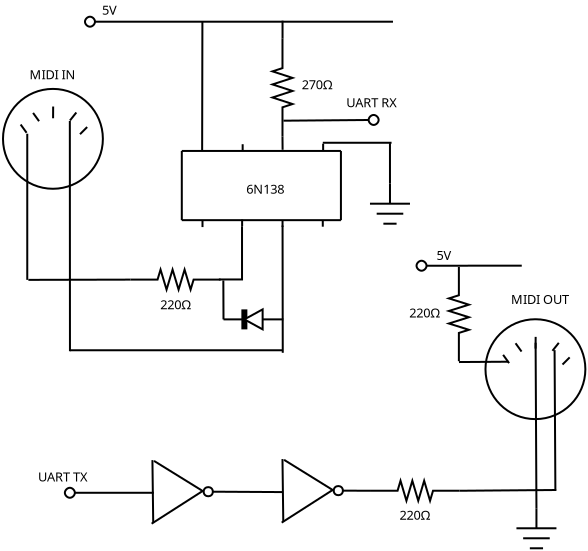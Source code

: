 <?xml version="1.0" encoding="UTF-8"?>
<dia:diagram xmlns:dia="http://www.lysator.liu.se/~alla/dia/">
  <dia:layer name="Background" visible="true" active="true">
    <dia:object type="Geometric - Perfect Circle" version="1" id="O0">
      <dia:attribute name="obj_pos">
        <dia:point val="-218.974,-16.54"/>
      </dia:attribute>
      <dia:attribute name="obj_bb">
        <dia:rectangle val="-219.024,-16.59;-213.93,-11.495"/>
      </dia:attribute>
      <dia:attribute name="meta">
        <dia:composite type="dict"/>
      </dia:attribute>
      <dia:attribute name="elem_corner">
        <dia:point val="-218.974,-16.54"/>
      </dia:attribute>
      <dia:attribute name="elem_width">
        <dia:real val="4.994"/>
      </dia:attribute>
      <dia:attribute name="elem_height">
        <dia:real val="4.994"/>
      </dia:attribute>
      <dia:attribute name="line_width">
        <dia:real val="0.1"/>
      </dia:attribute>
      <dia:attribute name="line_colour">
        <dia:color val="#000000"/>
      </dia:attribute>
      <dia:attribute name="fill_colour">
        <dia:color val="#ffffff"/>
      </dia:attribute>
      <dia:attribute name="show_background">
        <dia:boolean val="true"/>
      </dia:attribute>
      <dia:attribute name="line_style">
        <dia:enum val="0"/>
        <dia:real val="1"/>
      </dia:attribute>
      <dia:attribute name="flip_horizontal">
        <dia:boolean val="false"/>
      </dia:attribute>
      <dia:attribute name="flip_vertical">
        <dia:boolean val="false"/>
      </dia:attribute>
      <dia:attribute name="subscale">
        <dia:real val="1"/>
      </dia:attribute>
    </dia:object>
    <dia:object type="Standard - Line" version="0" id="O1">
      <dia:attribute name="obj_pos">
        <dia:point val="-214.925,-19.9"/>
      </dia:attribute>
      <dia:attribute name="obj_bb">
        <dia:rectangle val="-214.975,-20.221;-199.425,-19.579"/>
      </dia:attribute>
      <dia:attribute name="conn_endpoints">
        <dia:point val="-214.925,-19.9"/>
        <dia:point val="-199.475,-19.9"/>
      </dia:attribute>
      <dia:attribute name="numcp">
        <dia:int val="1"/>
      </dia:attribute>
      <dia:attribute name="start_arrow">
        <dia:enum val="9"/>
      </dia:attribute>
      <dia:attribute name="start_arrow_length">
        <dia:real val="0.5"/>
      </dia:attribute>
      <dia:attribute name="start_arrow_width">
        <dia:real val="0.5"/>
      </dia:attribute>
    </dia:object>
    <dia:object type="Standard - Text" version="1" id="O2">
      <dia:attribute name="obj_pos">
        <dia:point val="-214.025,-20.25"/>
      </dia:attribute>
      <dia:attribute name="obj_bb">
        <dia:rectangle val="-214.025,-20.864;-213.161,-20.063"/>
      </dia:attribute>
      <dia:attribute name="text">
        <dia:composite type="text">
          <dia:attribute name="string">
            <dia:string>#5V#</dia:string>
          </dia:attribute>
          <dia:attribute name="font">
            <dia:font family="sans" style="0" name="Helvetica"/>
          </dia:attribute>
          <dia:attribute name="height">
            <dia:real val="0.8"/>
          </dia:attribute>
          <dia:attribute name="pos">
            <dia:point val="-214.025,-20.25"/>
          </dia:attribute>
          <dia:attribute name="color">
            <dia:color val="#000000"/>
          </dia:attribute>
          <dia:attribute name="alignment">
            <dia:enum val="0"/>
          </dia:attribute>
        </dia:composite>
      </dia:attribute>
      <dia:attribute name="valign">
        <dia:enum val="3"/>
      </dia:attribute>
    </dia:object>
    <dia:object type="Circuit - Vertical Resistor" version="1" id="O3">
      <dia:attribute name="obj_pos">
        <dia:point val="-205.5,-19.05"/>
      </dia:attribute>
      <dia:attribute name="obj_bb">
        <dia:rectangle val="-205.661,-19.05;-204.339,-14.15"/>
      </dia:attribute>
      <dia:attribute name="meta">
        <dia:composite type="dict"/>
      </dia:attribute>
      <dia:attribute name="elem_corner">
        <dia:point val="-205.5,-19.05"/>
      </dia:attribute>
      <dia:attribute name="elem_width">
        <dia:real val="1.0"/>
      </dia:attribute>
      <dia:attribute name="elem_height">
        <dia:real val="4.9"/>
      </dia:attribute>
      <dia:attribute name="line_width">
        <dia:real val="0.1"/>
      </dia:attribute>
      <dia:attribute name="line_colour">
        <dia:color val="#000000"/>
      </dia:attribute>
      <dia:attribute name="fill_colour">
        <dia:color val="#ffffff"/>
      </dia:attribute>
      <dia:attribute name="show_background">
        <dia:boolean val="true"/>
      </dia:attribute>
      <dia:attribute name="line_style">
        <dia:enum val="0"/>
        <dia:real val="1"/>
      </dia:attribute>
      <dia:attribute name="flip_horizontal">
        <dia:boolean val="false"/>
      </dia:attribute>
      <dia:attribute name="flip_vertical">
        <dia:boolean val="false"/>
      </dia:attribute>
      <dia:attribute name="subscale">
        <dia:real val="1"/>
      </dia:attribute>
    </dia:object>
    <dia:object type="Circuit - Ground" version="1" id="O4">
      <dia:attribute name="obj_pos">
        <dia:point val="-200.625,-11.8"/>
      </dia:attribute>
      <dia:attribute name="obj_bb">
        <dia:rectangle val="-200.625,-11.8;-198.625,-9.75"/>
      </dia:attribute>
      <dia:attribute name="meta">
        <dia:composite type="dict"/>
      </dia:attribute>
      <dia:attribute name="elem_corner">
        <dia:point val="-200.625,-11.8"/>
      </dia:attribute>
      <dia:attribute name="elem_width">
        <dia:real val="2"/>
      </dia:attribute>
      <dia:attribute name="elem_height">
        <dia:real val="2"/>
      </dia:attribute>
      <dia:attribute name="line_width">
        <dia:real val="0.1"/>
      </dia:attribute>
      <dia:attribute name="line_colour">
        <dia:color val="#000000"/>
      </dia:attribute>
      <dia:attribute name="fill_colour">
        <dia:color val="#ffffff"/>
      </dia:attribute>
      <dia:attribute name="show_background">
        <dia:boolean val="true"/>
      </dia:attribute>
      <dia:attribute name="line_style">
        <dia:enum val="0"/>
        <dia:real val="1"/>
      </dia:attribute>
      <dia:attribute name="flip_horizontal">
        <dia:boolean val="false"/>
      </dia:attribute>
      <dia:attribute name="flip_vertical">
        <dia:boolean val="false"/>
      </dia:attribute>
      <dia:attribute name="subscale">
        <dia:real val="1"/>
      </dia:attribute>
    </dia:object>
    <dia:object type="Standard - Line" version="0" id="O5">
      <dia:attribute name="obj_pos">
        <dia:point val="-204.997,-19.05"/>
      </dia:attribute>
      <dia:attribute name="obj_bb">
        <dia:rectangle val="-205.047,-20;-204.947,-19"/>
      </dia:attribute>
      <dia:attribute name="conn_endpoints">
        <dia:point val="-204.997,-19.05"/>
        <dia:point val="-204.997,-19.95"/>
      </dia:attribute>
      <dia:attribute name="numcp">
        <dia:int val="1"/>
      </dia:attribute>
    </dia:object>
    <dia:object type="Standard - Text" version="1" id="O6">
      <dia:attribute name="obj_pos">
        <dia:point val="-204.038,-16.525"/>
      </dia:attribute>
      <dia:attribute name="obj_bb">
        <dia:rectangle val="-204.038,-17.139;-202.307,-16.338"/>
      </dia:attribute>
      <dia:attribute name="text">
        <dia:composite type="text">
          <dia:attribute name="string">
            <dia:string>#270Ω#</dia:string>
          </dia:attribute>
          <dia:attribute name="font">
            <dia:font family="sans" style="0" name="Helvetica"/>
          </dia:attribute>
          <dia:attribute name="height">
            <dia:real val="0.8"/>
          </dia:attribute>
          <dia:attribute name="pos">
            <dia:point val="-204.038,-16.525"/>
          </dia:attribute>
          <dia:attribute name="color">
            <dia:color val="#000000"/>
          </dia:attribute>
          <dia:attribute name="alignment">
            <dia:enum val="0"/>
          </dia:attribute>
        </dia:composite>
      </dia:attribute>
      <dia:attribute name="valign">
        <dia:enum val="3"/>
      </dia:attribute>
    </dia:object>
    <dia:object type="Standard - Line" version="0" id="O7">
      <dia:attribute name="obj_pos">
        <dia:point val="-216.477,-14.042"/>
      </dia:attribute>
      <dia:attribute name="obj_bb">
        <dia:rectangle val="-216.477,-14.042;-216.477,-14.042"/>
      </dia:attribute>
      <dia:attribute name="conn_endpoints">
        <dia:point val="-216.477,-14.042"/>
        <dia:point val="-216.477,-14.042"/>
      </dia:attribute>
      <dia:attribute name="numcp">
        <dia:int val="1"/>
      </dia:attribute>
      <dia:connections>
        <dia:connection handle="0" to="O0" connection="8"/>
        <dia:connection handle="1" to="O0" connection="8"/>
      </dia:connections>
    </dia:object>
    <dia:object type="Circuit - Horizontal Diode" version="1" id="O8">
      <dia:attribute name="obj_pos">
        <dia:point val="-207.949,-5.516"/>
      </dia:attribute>
      <dia:attribute name="obj_bb">
        <dia:rectangle val="-207.949,-5.6;-204.949,-4.431"/>
      </dia:attribute>
      <dia:attribute name="meta">
        <dia:composite type="dict"/>
      </dia:attribute>
      <dia:attribute name="elem_corner">
        <dia:point val="-207.949,-5.516"/>
      </dia:attribute>
      <dia:attribute name="elem_width">
        <dia:real val="3.0"/>
      </dia:attribute>
      <dia:attribute name="elem_height">
        <dia:real val="1.0"/>
      </dia:attribute>
      <dia:attribute name="line_width">
        <dia:real val="0.1"/>
      </dia:attribute>
      <dia:attribute name="line_colour">
        <dia:color val="#000000"/>
      </dia:attribute>
      <dia:attribute name="fill_colour">
        <dia:color val="#ffffff"/>
      </dia:attribute>
      <dia:attribute name="show_background">
        <dia:boolean val="true"/>
      </dia:attribute>
      <dia:attribute name="line_style">
        <dia:enum val="0"/>
        <dia:real val="1"/>
      </dia:attribute>
      <dia:attribute name="flip_horizontal">
        <dia:boolean val="false"/>
      </dia:attribute>
      <dia:attribute name="flip_vertical">
        <dia:boolean val="false"/>
      </dia:attribute>
      <dia:attribute name="subscale">
        <dia:real val="1"/>
      </dia:attribute>
    </dia:object>
    <dia:object type="Circuit - Horizontal Resistor" version="1" id="O9">
      <dia:attribute name="obj_pos">
        <dia:point val="-212.599,-7.504"/>
      </dia:attribute>
      <dia:attribute name="obj_bb">
        <dia:rectangle val="-212.599,-7.678;-208.092,-6.33"/>
      </dia:attribute>
      <dia:attribute name="meta">
        <dia:composite type="dict"/>
      </dia:attribute>
      <dia:attribute name="elem_corner">
        <dia:point val="-212.599,-7.504"/>
      </dia:attribute>
      <dia:attribute name="elem_width">
        <dia:real val="4.507"/>
      </dia:attribute>
      <dia:attribute name="elem_height">
        <dia:real val="1.0"/>
      </dia:attribute>
      <dia:attribute name="line_width">
        <dia:real val="0.1"/>
      </dia:attribute>
      <dia:attribute name="line_colour">
        <dia:color val="#000000"/>
      </dia:attribute>
      <dia:attribute name="fill_colour">
        <dia:color val="#ffffff"/>
      </dia:attribute>
      <dia:attribute name="show_background">
        <dia:boolean val="true"/>
      </dia:attribute>
      <dia:attribute name="line_style">
        <dia:enum val="0"/>
        <dia:real val="1"/>
      </dia:attribute>
      <dia:attribute name="flip_horizontal">
        <dia:boolean val="false"/>
      </dia:attribute>
      <dia:attribute name="flip_vertical">
        <dia:boolean val="false"/>
      </dia:attribute>
      <dia:attribute name="subscale">
        <dia:real val="1"/>
      </dia:attribute>
      <dia:attribute name="custom:id">
        <dia:string>##</dia:string>
      </dia:attribute>
      <dia:attribute name="custom:ohms">
        <dia:int val="0"/>
      </dia:attribute>
      <dia:attribute name="custom:power">
        <dia:real val="0"/>
      </dia:attribute>
      <dia:attribute name="custom:smd">
        <dia:boolean val="false"/>
      </dia:attribute>
    </dia:object>
    <dia:object type="Flowchart - Data Source" version="1" id="O10">
      <dia:attribute name="obj_pos">
        <dia:point val="-210.034,-13.438"/>
      </dia:attribute>
      <dia:attribute name="obj_bb">
        <dia:rectangle val="-210.084,-13.488;-202.078,-9.927"/>
      </dia:attribute>
      <dia:attribute name="meta">
        <dia:composite type="dict"/>
      </dia:attribute>
      <dia:attribute name="elem_corner">
        <dia:point val="-210.034,-13.438"/>
      </dia:attribute>
      <dia:attribute name="elem_width">
        <dia:real val="7.956"/>
      </dia:attribute>
      <dia:attribute name="elem_height">
        <dia:real val="3.461"/>
      </dia:attribute>
      <dia:attribute name="line_width">
        <dia:real val="0.1"/>
      </dia:attribute>
      <dia:attribute name="line_colour">
        <dia:color val="#000000"/>
      </dia:attribute>
      <dia:attribute name="fill_colour">
        <dia:color val="#ffffff"/>
      </dia:attribute>
      <dia:attribute name="show_background">
        <dia:boolean val="true"/>
      </dia:attribute>
      <dia:attribute name="line_style">
        <dia:enum val="0"/>
        <dia:real val="1"/>
      </dia:attribute>
      <dia:attribute name="padding">
        <dia:real val="0.1"/>
      </dia:attribute>
      <dia:attribute name="text">
        <dia:composite type="text">
          <dia:attribute name="string">
            <dia:string>#6N138#</dia:string>
          </dia:attribute>
          <dia:attribute name="font">
            <dia:font family="sans" style="0" name="Helvetica"/>
          </dia:attribute>
          <dia:attribute name="height">
            <dia:real val="0.8"/>
          </dia:attribute>
          <dia:attribute name="pos">
            <dia:point val="-205.857,-11.421"/>
          </dia:attribute>
          <dia:attribute name="color">
            <dia:color val="#000000"/>
          </dia:attribute>
          <dia:attribute name="alignment">
            <dia:enum val="1"/>
          </dia:attribute>
        </dia:composite>
      </dia:attribute>
      <dia:attribute name="flip_horizontal">
        <dia:boolean val="false"/>
      </dia:attribute>
      <dia:attribute name="flip_vertical">
        <dia:boolean val="false"/>
      </dia:attribute>
      <dia:attribute name="subscale">
        <dia:real val="1"/>
      </dia:attribute>
    </dia:object>
    <dia:object type="Standard - Line" version="0" id="O11">
      <dia:attribute name="obj_pos">
        <dia:point val="-202.078,-9.977"/>
      </dia:attribute>
      <dia:attribute name="obj_bb">
        <dia:rectangle val="-202.128,-13.488;-202.028,-9.927"/>
      </dia:attribute>
      <dia:attribute name="conn_endpoints">
        <dia:point val="-202.078,-9.977"/>
        <dia:point val="-202.078,-13.438"/>
      </dia:attribute>
      <dia:attribute name="numcp">
        <dia:int val="1"/>
      </dia:attribute>
      <dia:connections>
        <dia:connection handle="0" to="O10" connection="12"/>
        <dia:connection handle="1" to="O10" connection="4"/>
      </dia:connections>
    </dia:object>
    <dia:object type="Standard - Text" version="1" id="O12">
      <dia:attribute name="obj_pos">
        <dia:point val="-206.056,-11.708"/>
      </dia:attribute>
      <dia:attribute name="obj_bb">
        <dia:rectangle val="-206.056,-12.303;-206.056,-11.558"/>
      </dia:attribute>
      <dia:attribute name="text">
        <dia:composite type="text">
          <dia:attribute name="string">
            <dia:string>##</dia:string>
          </dia:attribute>
          <dia:attribute name="font">
            <dia:font family="sans" style="0" name="Helvetica"/>
          </dia:attribute>
          <dia:attribute name="height">
            <dia:real val="0.8"/>
          </dia:attribute>
          <dia:attribute name="pos">
            <dia:point val="-206.056,-11.708"/>
          </dia:attribute>
          <dia:attribute name="color">
            <dia:color val="#000000"/>
          </dia:attribute>
          <dia:attribute name="alignment">
            <dia:enum val="0"/>
          </dia:attribute>
        </dia:composite>
      </dia:attribute>
      <dia:attribute name="valign">
        <dia:enum val="3"/>
      </dia:attribute>
      <dia:connections>
        <dia:connection handle="0" to="O10" connection="16"/>
      </dia:connections>
    </dia:object>
    <dia:object type="Standard - Line" version="0" id="O13">
      <dia:attribute name="obj_pos">
        <dia:point val="-209.004,-19.918"/>
      </dia:attribute>
      <dia:attribute name="obj_bb">
        <dia:rectangle val="-209.067,-19.968;-208.954,-13.393"/>
      </dia:attribute>
      <dia:attribute name="conn_endpoints">
        <dia:point val="-209.004,-19.918"/>
        <dia:point val="-209.017,-13.443"/>
      </dia:attribute>
      <dia:attribute name="numcp">
        <dia:int val="1"/>
      </dia:attribute>
    </dia:object>
    <dia:object type="Standard - Line" version="0" id="O14">
      <dia:attribute name="obj_pos">
        <dia:point val="-206.991,-13.774"/>
      </dia:attribute>
      <dia:attribute name="obj_bb">
        <dia:rectangle val="-207.041,-13.824;-206.941,-13.399"/>
      </dia:attribute>
      <dia:attribute name="conn_endpoints">
        <dia:point val="-206.991,-13.774"/>
        <dia:point val="-206.991,-13.449"/>
      </dia:attribute>
      <dia:attribute name="numcp">
        <dia:int val="1"/>
      </dia:attribute>
    </dia:object>
    <dia:object type="Standard - Line" version="0" id="O15">
      <dia:attribute name="obj_pos">
        <dia:point val="-202.967,-13.798"/>
      </dia:attribute>
      <dia:attribute name="obj_bb">
        <dia:rectangle val="-203.017,-13.848;-202.917,-13.424"/>
      </dia:attribute>
      <dia:attribute name="conn_endpoints">
        <dia:point val="-202.967,-13.798"/>
        <dia:point val="-202.967,-13.474"/>
      </dia:attribute>
      <dia:attribute name="numcp">
        <dia:int val="1"/>
      </dia:attribute>
    </dia:object>
    <dia:object type="Standard - Line" version="0" id="O16">
      <dia:attribute name="obj_pos">
        <dia:point val="-208.999,-9.955"/>
      </dia:attribute>
      <dia:attribute name="obj_bb">
        <dia:rectangle val="-209.049,-10.005;-208.949,-9.581"/>
      </dia:attribute>
      <dia:attribute name="conn_endpoints">
        <dia:point val="-208.999,-9.955"/>
        <dia:point val="-208.999,-9.631"/>
      </dia:attribute>
      <dia:attribute name="numcp">
        <dia:int val="1"/>
      </dia:attribute>
    </dia:object>
    <dia:object type="Standard - Line" version="0" id="O17">
      <dia:attribute name="obj_pos">
        <dia:point val="-204.997,-9.962"/>
      </dia:attribute>
      <dia:attribute name="obj_bb">
        <dia:rectangle val="-205.047,-10.012;-204.947,-9.588"/>
      </dia:attribute>
      <dia:attribute name="conn_endpoints">
        <dia:point val="-204.997,-9.962"/>
        <dia:point val="-204.997,-9.638"/>
      </dia:attribute>
      <dia:attribute name="numcp">
        <dia:int val="1"/>
      </dia:attribute>
    </dia:object>
    <dia:object type="Standard - Line" version="0" id="O18">
      <dia:attribute name="obj_pos">
        <dia:point val="-202.985,-9.974"/>
      </dia:attribute>
      <dia:attribute name="obj_bb">
        <dia:rectangle val="-203.035,-10.024;-202.935,-9.6"/>
      </dia:attribute>
      <dia:attribute name="conn_endpoints">
        <dia:point val="-202.985,-9.974"/>
        <dia:point val="-202.985,-9.65"/>
      </dia:attribute>
      <dia:attribute name="numcp">
        <dia:int val="1"/>
      </dia:attribute>
    </dia:object>
    <dia:object type="Standard - Line" version="0" id="O19">
      <dia:attribute name="obj_pos">
        <dia:point val="-207.018,-10.006"/>
      </dia:attribute>
      <dia:attribute name="obj_bb">
        <dia:rectangle val="-207.068,-10.056;-206.968,-9.632"/>
      </dia:attribute>
      <dia:attribute name="conn_endpoints">
        <dia:point val="-207.018,-10.006"/>
        <dia:point val="-207.018,-9.682"/>
      </dia:attribute>
      <dia:attribute name="numcp">
        <dia:int val="1"/>
      </dia:attribute>
    </dia:object>
    <dia:object type="Standard - Line" version="0" id="O20">
      <dia:attribute name="obj_pos">
        <dia:point val="-205,-14.15"/>
      </dia:attribute>
      <dia:attribute name="obj_bb">
        <dia:rectangle val="-205.05,-14.2;-204.943,-13.444"/>
      </dia:attribute>
      <dia:attribute name="conn_endpoints">
        <dia:point val="-205,-14.15"/>
        <dia:point val="-204.994,-13.494"/>
      </dia:attribute>
      <dia:attribute name="numcp">
        <dia:int val="1"/>
      </dia:attribute>
      <dia:connections>
        <dia:connection handle="0" to="O3" connection="1"/>
      </dia:connections>
    </dia:object>
    <dia:object type="Standard - Line" version="0" id="O21">
      <dia:attribute name="obj_pos">
        <dia:point val="-204.951,-14.95"/>
      </dia:attribute>
      <dia:attribute name="obj_bb">
        <dia:rectangle val="-205.001,-15.308;-200.072,-14.667"/>
      </dia:attribute>
      <dia:attribute name="conn_endpoints">
        <dia:point val="-204.951,-14.95"/>
        <dia:point val="-200.142,-14.99"/>
      </dia:attribute>
      <dia:attribute name="numcp">
        <dia:int val="1"/>
      </dia:attribute>
      <dia:attribute name="end_arrow">
        <dia:enum val="9"/>
      </dia:attribute>
      <dia:attribute name="end_arrow_length">
        <dia:real val="0.5"/>
      </dia:attribute>
      <dia:attribute name="end_arrow_width">
        <dia:real val="0.5"/>
      </dia:attribute>
    </dia:object>
    <dia:object type="Standard - Text" version="1" id="O22">
      <dia:attribute name="obj_pos">
        <dia:point val="-201.811,-15.626"/>
      </dia:attribute>
      <dia:attribute name="obj_bb">
        <dia:rectangle val="-201.811,-16.221;-199.034,-15.476"/>
      </dia:attribute>
      <dia:attribute name="text">
        <dia:composite type="text">
          <dia:attribute name="string">
            <dia:string>#UART RX#</dia:string>
          </dia:attribute>
          <dia:attribute name="font">
            <dia:font family="sans" style="0" name="Helvetica"/>
          </dia:attribute>
          <dia:attribute name="height">
            <dia:real val="0.8"/>
          </dia:attribute>
          <dia:attribute name="pos">
            <dia:point val="-201.811,-15.626"/>
          </dia:attribute>
          <dia:attribute name="color">
            <dia:color val="#000000"/>
          </dia:attribute>
          <dia:attribute name="alignment">
            <dia:enum val="0"/>
          </dia:attribute>
        </dia:composite>
      </dia:attribute>
      <dia:attribute name="valign">
        <dia:enum val="3"/>
      </dia:attribute>
    </dia:object>
    <dia:object type="Standard - Line" version="0" id="O23">
      <dia:attribute name="obj_pos">
        <dia:point val="-202.984,-13.847"/>
      </dia:attribute>
      <dia:attribute name="obj_bb">
        <dia:rectangle val="-203.034,-13.897;-199.496,-13.797"/>
      </dia:attribute>
      <dia:attribute name="conn_endpoints">
        <dia:point val="-202.984,-13.847"/>
        <dia:point val="-199.546,-13.847"/>
      </dia:attribute>
      <dia:attribute name="numcp">
        <dia:int val="1"/>
      </dia:attribute>
    </dia:object>
    <dia:object type="Standard - Line" version="0" id="O24">
      <dia:attribute name="obj_pos">
        <dia:point val="-199.625,-11.8"/>
      </dia:attribute>
      <dia:attribute name="obj_bb">
        <dia:rectangle val="-199.676,-13.877;-199.575,-11.75"/>
      </dia:attribute>
      <dia:attribute name="conn_endpoints">
        <dia:point val="-199.625,-11.8"/>
        <dia:point val="-199.626,-13.827"/>
      </dia:attribute>
      <dia:attribute name="numcp">
        <dia:int val="1"/>
      </dia:attribute>
      <dia:connections>
        <dia:connection handle="0" to="O4" connection="0"/>
      </dia:connections>
    </dia:object>
    <dia:object type="Standard - Text" version="1" id="O25">
      <dia:attribute name="obj_pos">
        <dia:point val="-203.406,-16.778"/>
      </dia:attribute>
      <dia:attribute name="obj_bb">
        <dia:rectangle val="-203.406,-17.373;-203.406,-16.628"/>
      </dia:attribute>
      <dia:attribute name="text">
        <dia:composite type="text">
          <dia:attribute name="string">
            <dia:string>##</dia:string>
          </dia:attribute>
          <dia:attribute name="font">
            <dia:font family="sans" style="0" name="Helvetica"/>
          </dia:attribute>
          <dia:attribute name="height">
            <dia:real val="0.8"/>
          </dia:attribute>
          <dia:attribute name="pos">
            <dia:point val="-203.406,-16.778"/>
          </dia:attribute>
          <dia:attribute name="color">
            <dia:color val="#000000"/>
          </dia:attribute>
          <dia:attribute name="alignment">
            <dia:enum val="0"/>
          </dia:attribute>
        </dia:composite>
      </dia:attribute>
      <dia:attribute name="valign">
        <dia:enum val="3"/>
      </dia:attribute>
    </dia:object>
    <dia:object type="Standard - Text" version="1" id="O26">
      <dia:attribute name="obj_pos">
        <dia:point val="-211.116,-5.522"/>
      </dia:attribute>
      <dia:attribute name="obj_bb">
        <dia:rectangle val="-211.116,-6.117;-209.403,-5.372"/>
      </dia:attribute>
      <dia:attribute name="text">
        <dia:composite type="text">
          <dia:attribute name="string">
            <dia:string>#220Ω#</dia:string>
          </dia:attribute>
          <dia:attribute name="font">
            <dia:font family="sans" style="0" name="Helvetica"/>
          </dia:attribute>
          <dia:attribute name="height">
            <dia:real val="0.8"/>
          </dia:attribute>
          <dia:attribute name="pos">
            <dia:point val="-211.116,-5.522"/>
          </dia:attribute>
          <dia:attribute name="color">
            <dia:color val="#000000"/>
          </dia:attribute>
          <dia:attribute name="alignment">
            <dia:enum val="0"/>
          </dia:attribute>
        </dia:composite>
      </dia:attribute>
      <dia:attribute name="valign">
        <dia:enum val="3"/>
      </dia:attribute>
    </dia:object>
    <dia:object type="Standard - ZigZagLine" version="1" id="O27">
      <dia:attribute name="obj_pos">
        <dia:point val="-207.023,-9.675"/>
      </dia:attribute>
      <dia:attribute name="obj_bb">
        <dia:rectangle val="-208.181,-9.725;-206.973,-6.934"/>
      </dia:attribute>
      <dia:attribute name="orth_points">
        <dia:point val="-207.023,-9.675"/>
        <dia:point val="-207.023,-7.012"/>
        <dia:point val="-208.131,-7.012"/>
        <dia:point val="-208.131,-6.984"/>
      </dia:attribute>
      <dia:attribute name="orth_orient">
        <dia:enum val="1"/>
        <dia:enum val="0"/>
        <dia:enum val="1"/>
      </dia:attribute>
      <dia:attribute name="autorouting">
        <dia:boolean val="false"/>
      </dia:attribute>
      <dia:connections>
        <dia:connection handle="1" to="O9" connection="1"/>
      </dia:connections>
    </dia:object>
    <dia:object type="Standard - Line" version="0" id="O28">
      <dia:attribute name="obj_pos">
        <dia:point val="-207.957,-6.962"/>
      </dia:attribute>
      <dia:attribute name="obj_bb">
        <dia:rectangle val="-208.007,-7.012;-207.899,-4.965"/>
      </dia:attribute>
      <dia:attribute name="conn_endpoints">
        <dia:point val="-207.957,-6.962"/>
        <dia:point val="-207.949,-5.016"/>
      </dia:attribute>
      <dia:attribute name="numcp">
        <dia:int val="1"/>
      </dia:attribute>
      <dia:connections>
        <dia:connection handle="1" to="O8" connection="0"/>
      </dia:connections>
    </dia:object>
    <dia:object type="Standard - Line" version="0" id="O29">
      <dia:attribute name="obj_pos">
        <dia:point val="-204.989,-5.016"/>
      </dia:attribute>
      <dia:attribute name="obj_bb">
        <dia:rectangle val="-205.046,-9.757;-204.939,-4.966"/>
      </dia:attribute>
      <dia:attribute name="conn_endpoints">
        <dia:point val="-204.989,-5.016"/>
        <dia:point val="-204.996,-9.707"/>
      </dia:attribute>
      <dia:attribute name="numcp">
        <dia:int val="1"/>
      </dia:attribute>
      <dia:connections>
        <dia:connection handle="0" to="O8" connection="1"/>
      </dia:connections>
    </dia:object>
    <dia:object type="Standard - Line" version="0" id="O30">
      <dia:attribute name="obj_pos">
        <dia:point val="-218.093,-14.76"/>
      </dia:attribute>
      <dia:attribute name="obj_bb">
        <dia:rectangle val="-218.162,-14.83;-217.724,-14.276"/>
      </dia:attribute>
      <dia:attribute name="conn_endpoints">
        <dia:point val="-218.093,-14.76"/>
        <dia:point val="-217.794,-14.346"/>
      </dia:attribute>
      <dia:attribute name="numcp">
        <dia:int val="1"/>
      </dia:attribute>
    </dia:object>
    <dia:object type="Standard - Line" version="0" id="O31">
      <dia:attribute name="obj_pos">
        <dia:point val="-217.47,-15.339"/>
      </dia:attribute>
      <dia:attribute name="obj_bb">
        <dia:rectangle val="-217.54,-15.409;-217.101,-14.855"/>
      </dia:attribute>
      <dia:attribute name="conn_endpoints">
        <dia:point val="-217.47,-15.339"/>
        <dia:point val="-217.171,-14.925"/>
      </dia:attribute>
      <dia:attribute name="numcp">
        <dia:int val="1"/>
      </dia:attribute>
    </dia:object>
    <dia:object type="Standard - Line" version="0" id="O32">
      <dia:attribute name="obj_pos">
        <dia:point val="-216.466,-15.659"/>
      </dia:attribute>
      <dia:attribute name="obj_bb">
        <dia:rectangle val="-216.521,-15.71;-216.415,-15.022"/>
      </dia:attribute>
      <dia:attribute name="conn_endpoints">
        <dia:point val="-216.466,-15.659"/>
        <dia:point val="-216.47,-15.072"/>
      </dia:attribute>
      <dia:attribute name="numcp">
        <dia:int val="1"/>
      </dia:attribute>
    </dia:object>
    <dia:object type="Standard - Line" version="0" id="O33">
      <dia:attribute name="obj_pos">
        <dia:point val="-215.626,-14.962"/>
      </dia:attribute>
      <dia:attribute name="obj_bb">
        <dia:rectangle val="-215.697,-15.43;-215.238,-14.892"/>
      </dia:attribute>
      <dia:attribute name="conn_endpoints">
        <dia:point val="-215.626,-14.962"/>
        <dia:point val="-215.308,-15.36"/>
      </dia:attribute>
      <dia:attribute name="numcp">
        <dia:int val="1"/>
      </dia:attribute>
    </dia:object>
    <dia:object type="Standard - Line" version="0" id="O34">
      <dia:attribute name="obj_pos">
        <dia:point val="-215.123,-14.275"/>
      </dia:attribute>
      <dia:attribute name="obj_bb">
        <dia:rectangle val="-215.194,-14.703;-214.695,-14.204"/>
      </dia:attribute>
      <dia:attribute name="conn_endpoints">
        <dia:point val="-215.123,-14.275"/>
        <dia:point val="-214.766,-14.633"/>
      </dia:attribute>
      <dia:attribute name="numcp">
        <dia:int val="1"/>
      </dia:attribute>
    </dia:object>
    <dia:object type="Standard - Text" version="1" id="O35">
      <dia:attribute name="obj_pos">
        <dia:point val="-217.648,-17.024"/>
      </dia:attribute>
      <dia:attribute name="obj_bb">
        <dia:rectangle val="-217.648,-17.619;-215.351,-16.874"/>
      </dia:attribute>
      <dia:attribute name="text">
        <dia:composite type="text">
          <dia:attribute name="string">
            <dia:string>#MIDI IN#</dia:string>
          </dia:attribute>
          <dia:attribute name="font">
            <dia:font family="sans" style="0" name="Helvetica"/>
          </dia:attribute>
          <dia:attribute name="height">
            <dia:real val="0.8"/>
          </dia:attribute>
          <dia:attribute name="pos">
            <dia:point val="-217.648,-17.024"/>
          </dia:attribute>
          <dia:attribute name="color">
            <dia:color val="#000000"/>
          </dia:attribute>
          <dia:attribute name="alignment">
            <dia:enum val="0"/>
          </dia:attribute>
        </dia:composite>
      </dia:attribute>
      <dia:attribute name="valign">
        <dia:enum val="3"/>
      </dia:attribute>
    </dia:object>
    <dia:object type="Standard - Line" version="0" id="O36">
      <dia:attribute name="obj_pos">
        <dia:point val="-212.599,-7.004"/>
      </dia:attribute>
      <dia:attribute name="obj_bb">
        <dia:rectangle val="-217.755,-7.054;-212.549,-6.942"/>
      </dia:attribute>
      <dia:attribute name="conn_endpoints">
        <dia:point val="-212.599,-7.004"/>
        <dia:point val="-217.705,-6.992"/>
      </dia:attribute>
      <dia:attribute name="numcp">
        <dia:int val="1"/>
      </dia:attribute>
      <dia:connections>
        <dia:connection handle="0" to="O9" connection="0"/>
      </dia:connections>
    </dia:object>
    <dia:object type="Standard - Line" version="0" id="O37">
      <dia:attribute name="obj_pos">
        <dia:point val="-217.761,-6.992"/>
      </dia:attribute>
      <dia:attribute name="obj_bb">
        <dia:rectangle val="-217.811,-14.348;-217.711,-6.942"/>
      </dia:attribute>
      <dia:attribute name="conn_endpoints">
        <dia:point val="-217.761,-6.992"/>
        <dia:point val="-217.761,-14.298"/>
      </dia:attribute>
      <dia:attribute name="numcp">
        <dia:int val="1"/>
      </dia:attribute>
    </dia:object>
    <dia:object type="Standard - Line" version="0" id="O38">
      <dia:attribute name="obj_pos">
        <dia:point val="-215.632,-14.937"/>
      </dia:attribute>
      <dia:attribute name="obj_bb">
        <dia:rectangle val="-215.682,-14.987;-215.576,-3.374"/>
      </dia:attribute>
      <dia:attribute name="conn_endpoints">
        <dia:point val="-215.632,-14.937"/>
        <dia:point val="-215.626,-3.424"/>
      </dia:attribute>
      <dia:attribute name="numcp">
        <dia:int val="1"/>
      </dia:attribute>
    </dia:object>
    <dia:object type="Standard - Line" version="0" id="O39">
      <dia:attribute name="obj_pos">
        <dia:point val="-205.01,-3.472"/>
      </dia:attribute>
      <dia:attribute name="obj_bb">
        <dia:rectangle val="-215.682,-3.522;-204.96,-3.422"/>
      </dia:attribute>
      <dia:attribute name="conn_endpoints">
        <dia:point val="-205.01,-3.472"/>
        <dia:point val="-215.632,-3.472"/>
      </dia:attribute>
      <dia:attribute name="numcp">
        <dia:int val="1"/>
      </dia:attribute>
    </dia:object>
    <dia:object type="Standard - Line" version="0" id="O40">
      <dia:attribute name="obj_pos">
        <dia:point val="-204.986,-3.344"/>
      </dia:attribute>
      <dia:attribute name="obj_bb">
        <dia:rectangle val="-205.039,-5.066;-204.936,-3.294"/>
      </dia:attribute>
      <dia:attribute name="conn_endpoints">
        <dia:point val="-204.986,-3.344"/>
        <dia:point val="-204.989,-5.016"/>
      </dia:attribute>
      <dia:attribute name="numcp">
        <dia:int val="1"/>
      </dia:attribute>
      <dia:connections>
        <dia:connection handle="1" to="O8" connection="1"/>
      </dia:connections>
    </dia:object>
    <dia:object type="Standard - Text" version="1" id="O41">
      <dia:attribute name="obj_pos">
        <dia:point val="-217.223,3.092"/>
      </dia:attribute>
      <dia:attribute name="obj_bb">
        <dia:rectangle val="-217.223,2.497;-214.501,3.242"/>
      </dia:attribute>
      <dia:attribute name="text">
        <dia:composite type="text">
          <dia:attribute name="string">
            <dia:string>#UART TX#</dia:string>
          </dia:attribute>
          <dia:attribute name="font">
            <dia:font family="sans" style="0" name="Helvetica"/>
          </dia:attribute>
          <dia:attribute name="height">
            <dia:real val="0.8"/>
          </dia:attribute>
          <dia:attribute name="pos">
            <dia:point val="-217.223,3.092"/>
          </dia:attribute>
          <dia:attribute name="color">
            <dia:color val="#000000"/>
          </dia:attribute>
          <dia:attribute name="alignment">
            <dia:enum val="0"/>
          </dia:attribute>
        </dia:composite>
      </dia:attribute>
      <dia:attribute name="valign">
        <dia:enum val="3"/>
      </dia:attribute>
    </dia:object>
    <dia:object type="Standard - Line" version="0" id="O42">
      <dia:attribute name="obj_pos">
        <dia:point val="-215.931,3.654"/>
      </dia:attribute>
      <dia:attribute name="obj_bb">
        <dia:rectangle val="-215.981,3.333;-211.385,3.975"/>
      </dia:attribute>
      <dia:attribute name="conn_endpoints">
        <dia:point val="-215.931,3.654"/>
        <dia:point val="-211.435,3.654"/>
      </dia:attribute>
      <dia:attribute name="numcp">
        <dia:int val="1"/>
      </dia:attribute>
      <dia:attribute name="start_arrow">
        <dia:enum val="9"/>
      </dia:attribute>
      <dia:attribute name="start_arrow_length">
        <dia:real val="0.5"/>
      </dia:attribute>
      <dia:attribute name="start_arrow_width">
        <dia:real val="0.5"/>
      </dia:attribute>
    </dia:object>
    <dia:object type="Standard - Line" version="0" id="O43">
      <dia:attribute name="obj_pos">
        <dia:point val="-211.503,2.02"/>
      </dia:attribute>
      <dia:attribute name="obj_bb">
        <dia:rectangle val="-211.554,1.969;-211.413,5.21"/>
      </dia:attribute>
      <dia:attribute name="conn_endpoints">
        <dia:point val="-211.503,2.02"/>
        <dia:point val="-211.463,5.159"/>
      </dia:attribute>
      <dia:attribute name="numcp">
        <dia:int val="1"/>
      </dia:attribute>
    </dia:object>
    <dia:object type="Standard - Line" version="0" id="O44">
      <dia:attribute name="obj_pos">
        <dia:point val="-209,3.57"/>
      </dia:attribute>
      <dia:attribute name="obj_bb">
        <dia:rectangle val="-211.612,3.501;-208.931,5.268"/>
      </dia:attribute>
      <dia:attribute name="conn_endpoints">
        <dia:point val="-209,3.57"/>
        <dia:point val="-211.543,5.199"/>
      </dia:attribute>
      <dia:attribute name="numcp">
        <dia:int val="1"/>
      </dia:attribute>
    </dia:object>
    <dia:object type="Standard - Line" version="0" id="O45">
      <dia:attribute name="obj_pos">
        <dia:point val="-211.424,2.06"/>
      </dia:attribute>
      <dia:attribute name="obj_bb">
        <dia:rectangle val="-211.493,1.991;-208.851,3.678"/>
      </dia:attribute>
      <dia:attribute name="conn_endpoints">
        <dia:point val="-211.424,2.06"/>
        <dia:point val="-208.92,3.609"/>
      </dia:attribute>
      <dia:attribute name="numcp">
        <dia:int val="1"/>
      </dia:attribute>
    </dia:object>
    <dia:object type="Geometric - Perfect Circle" version="1" id="O46">
      <dia:attribute name="obj_pos">
        <dia:point val="-208.94,3.371"/>
      </dia:attribute>
      <dia:attribute name="obj_bb">
        <dia:rectangle val="-208.99,3.321;-208.433,3.878"/>
      </dia:attribute>
      <dia:attribute name="meta">
        <dia:composite type="dict"/>
      </dia:attribute>
      <dia:attribute name="elem_corner">
        <dia:point val="-208.94,3.371"/>
      </dia:attribute>
      <dia:attribute name="elem_width">
        <dia:real val="0.457"/>
      </dia:attribute>
      <dia:attribute name="elem_height">
        <dia:real val="0.457"/>
      </dia:attribute>
      <dia:attribute name="line_width">
        <dia:real val="0.1"/>
      </dia:attribute>
      <dia:attribute name="line_colour">
        <dia:color val="#000000"/>
      </dia:attribute>
      <dia:attribute name="fill_colour">
        <dia:color val="#ffffff"/>
      </dia:attribute>
      <dia:attribute name="show_background">
        <dia:boolean val="true"/>
      </dia:attribute>
      <dia:attribute name="line_style">
        <dia:enum val="0"/>
        <dia:real val="1"/>
      </dia:attribute>
      <dia:attribute name="flip_horizontal">
        <dia:boolean val="false"/>
      </dia:attribute>
      <dia:attribute name="flip_vertical">
        <dia:boolean val="false"/>
      </dia:attribute>
      <dia:attribute name="subscale">
        <dia:real val="1"/>
      </dia:attribute>
    </dia:object>
    <dia:object type="Standard - Line" version="0" id="O47">
      <dia:attribute name="obj_pos">
        <dia:point val="-205,1.967"/>
      </dia:attribute>
      <dia:attribute name="obj_bb">
        <dia:rectangle val="-205.051,1.917;-204.91,5.157"/>
      </dia:attribute>
      <dia:attribute name="conn_endpoints">
        <dia:point val="-205,1.967"/>
        <dia:point val="-204.96,5.107"/>
      </dia:attribute>
      <dia:attribute name="numcp">
        <dia:int val="1"/>
      </dia:attribute>
    </dia:object>
    <dia:object type="Standard - Line" version="0" id="O48">
      <dia:attribute name="obj_pos">
        <dia:point val="-202.497,3.517"/>
      </dia:attribute>
      <dia:attribute name="obj_bb">
        <dia:rectangle val="-205.109,3.448;-202.428,5.215"/>
      </dia:attribute>
      <dia:attribute name="conn_endpoints">
        <dia:point val="-202.497,3.517"/>
        <dia:point val="-205.04,5.146"/>
      </dia:attribute>
      <dia:attribute name="numcp">
        <dia:int val="1"/>
      </dia:attribute>
    </dia:object>
    <dia:object type="Standard - Line" version="0" id="O49">
      <dia:attribute name="obj_pos">
        <dia:point val="-204.921,2.007"/>
      </dia:attribute>
      <dia:attribute name="obj_bb">
        <dia:rectangle val="-204.99,1.938;-202.368,3.616"/>
      </dia:attribute>
      <dia:attribute name="conn_endpoints">
        <dia:point val="-204.921,2.007"/>
        <dia:point val="-202.437,3.547"/>
      </dia:attribute>
      <dia:attribute name="numcp">
        <dia:int val="1"/>
      </dia:attribute>
      <dia:connections>
        <dia:connection handle="1" to="O50" connection="2"/>
      </dia:connections>
    </dia:object>
    <dia:object type="Geometric - Perfect Circle" version="1" id="O50">
      <dia:attribute name="obj_pos">
        <dia:point val="-202.437,3.318"/>
      </dia:attribute>
      <dia:attribute name="obj_bb">
        <dia:rectangle val="-202.487,3.268;-201.93,3.825"/>
      </dia:attribute>
      <dia:attribute name="meta">
        <dia:composite type="dict"/>
      </dia:attribute>
      <dia:attribute name="elem_corner">
        <dia:point val="-202.437,3.318"/>
      </dia:attribute>
      <dia:attribute name="elem_width">
        <dia:real val="0.457"/>
      </dia:attribute>
      <dia:attribute name="elem_height">
        <dia:real val="0.457"/>
      </dia:attribute>
      <dia:attribute name="line_width">
        <dia:real val="0.1"/>
      </dia:attribute>
      <dia:attribute name="line_colour">
        <dia:color val="#000000"/>
      </dia:attribute>
      <dia:attribute name="fill_colour">
        <dia:color val="#ffffff"/>
      </dia:attribute>
      <dia:attribute name="show_background">
        <dia:boolean val="true"/>
      </dia:attribute>
      <dia:attribute name="line_style">
        <dia:enum val="0"/>
        <dia:real val="1"/>
      </dia:attribute>
      <dia:attribute name="flip_horizontal">
        <dia:boolean val="false"/>
      </dia:attribute>
      <dia:attribute name="flip_vertical">
        <dia:boolean val="false"/>
      </dia:attribute>
      <dia:attribute name="subscale">
        <dia:real val="1"/>
      </dia:attribute>
    </dia:object>
    <dia:object type="Standard - Line" version="0" id="O51">
      <dia:attribute name="obj_pos">
        <dia:point val="-208.483,3.6"/>
      </dia:attribute>
      <dia:attribute name="obj_bb">
        <dia:rectangle val="-208.533,3.549;-204.955,3.67"/>
      </dia:attribute>
      <dia:attribute name="conn_endpoints">
        <dia:point val="-208.483,3.6"/>
        <dia:point val="-205.006,3.619"/>
      </dia:attribute>
      <dia:attribute name="numcp">
        <dia:int val="1"/>
      </dia:attribute>
      <dia:connections>
        <dia:connection handle="0" to="O46" connection="3"/>
      </dia:connections>
    </dia:object>
    <dia:object type="Circuit - Horizontal Resistor" version="1" id="O52">
      <dia:attribute name="obj_pos">
        <dia:point val="-200.575,3.053"/>
      </dia:attribute>
      <dia:attribute name="obj_bb">
        <dia:rectangle val="-200.575,2.877;-196.144,4.23"/>
      </dia:attribute>
      <dia:attribute name="meta">
        <dia:composite type="dict"/>
      </dia:attribute>
      <dia:attribute name="elem_corner">
        <dia:point val="-200.575,3.053"/>
      </dia:attribute>
      <dia:attribute name="elem_width">
        <dia:real val="4.431"/>
      </dia:attribute>
      <dia:attribute name="elem_height">
        <dia:real val="1.0"/>
      </dia:attribute>
      <dia:attribute name="line_width">
        <dia:real val="0.1"/>
      </dia:attribute>
      <dia:attribute name="line_colour">
        <dia:color val="#000000"/>
      </dia:attribute>
      <dia:attribute name="fill_colour">
        <dia:color val="#ffffff"/>
      </dia:attribute>
      <dia:attribute name="show_background">
        <dia:boolean val="true"/>
      </dia:attribute>
      <dia:attribute name="line_style">
        <dia:enum val="0"/>
        <dia:real val="1"/>
      </dia:attribute>
      <dia:attribute name="flip_horizontal">
        <dia:boolean val="false"/>
      </dia:attribute>
      <dia:attribute name="flip_vertical">
        <dia:boolean val="false"/>
      </dia:attribute>
      <dia:attribute name="subscale">
        <dia:real val="1"/>
      </dia:attribute>
      <dia:attribute name="custom:id">
        <dia:string>##</dia:string>
      </dia:attribute>
      <dia:attribute name="custom:ohms">
        <dia:int val="0"/>
      </dia:attribute>
      <dia:attribute name="custom:power">
        <dia:real val="0"/>
      </dia:attribute>
      <dia:attribute name="custom:smd">
        <dia:boolean val="false"/>
      </dia:attribute>
    </dia:object>
    <dia:object type="Standard - Line" version="0" id="O53">
      <dia:attribute name="obj_pos">
        <dia:point val="-201.98,3.547"/>
      </dia:attribute>
      <dia:attribute name="obj_bb">
        <dia:rectangle val="-202.03,3.497;-200.524,3.603"/>
      </dia:attribute>
      <dia:attribute name="conn_endpoints">
        <dia:point val="-201.98,3.547"/>
        <dia:point val="-200.575,3.553"/>
      </dia:attribute>
      <dia:attribute name="numcp">
        <dia:int val="1"/>
      </dia:attribute>
      <dia:connections>
        <dia:connection handle="0" to="O50" connection="3"/>
        <dia:connection handle="1" to="O52" connection="0"/>
      </dia:connections>
    </dia:object>
    <dia:object type="Standard - Text" version="1" id="O54">
      <dia:attribute name="obj_pos">
        <dia:point val="-199.144,5.0"/>
      </dia:attribute>
      <dia:attribute name="obj_bb">
        <dia:rectangle val="-199.144,4.405;-197.431,5.15"/>
      </dia:attribute>
      <dia:attribute name="text">
        <dia:composite type="text">
          <dia:attribute name="string">
            <dia:string>#220Ω#</dia:string>
          </dia:attribute>
          <dia:attribute name="font">
            <dia:font family="sans" style="0" name="Helvetica"/>
          </dia:attribute>
          <dia:attribute name="height">
            <dia:real val="0.8"/>
          </dia:attribute>
          <dia:attribute name="pos">
            <dia:point val="-199.144,5.0"/>
          </dia:attribute>
          <dia:attribute name="color">
            <dia:color val="#000000"/>
          </dia:attribute>
          <dia:attribute name="alignment">
            <dia:enum val="0"/>
          </dia:attribute>
        </dia:composite>
      </dia:attribute>
      <dia:attribute name="valign">
        <dia:enum val="3"/>
      </dia:attribute>
    </dia:object>
    <dia:object type="Geometric - Perfect Circle" version="1" id="O55">
      <dia:attribute name="obj_pos">
        <dia:point val="-194.85,-5.023"/>
      </dia:attribute>
      <dia:attribute name="obj_bb">
        <dia:rectangle val="-194.9,-5.073;-189.805,0.022"/>
      </dia:attribute>
      <dia:attribute name="meta">
        <dia:composite type="dict"/>
      </dia:attribute>
      <dia:attribute name="elem_corner">
        <dia:point val="-194.85,-5.023"/>
      </dia:attribute>
      <dia:attribute name="elem_width">
        <dia:real val="4.994"/>
      </dia:attribute>
      <dia:attribute name="elem_height">
        <dia:real val="4.994"/>
      </dia:attribute>
      <dia:attribute name="line_width">
        <dia:real val="0.1"/>
      </dia:attribute>
      <dia:attribute name="line_colour">
        <dia:color val="#000000"/>
      </dia:attribute>
      <dia:attribute name="fill_colour">
        <dia:color val="#ffffff"/>
      </dia:attribute>
      <dia:attribute name="show_background">
        <dia:boolean val="true"/>
      </dia:attribute>
      <dia:attribute name="line_style">
        <dia:enum val="0"/>
        <dia:real val="1"/>
      </dia:attribute>
      <dia:attribute name="flip_horizontal">
        <dia:boolean val="false"/>
      </dia:attribute>
      <dia:attribute name="flip_vertical">
        <dia:boolean val="false"/>
      </dia:attribute>
      <dia:attribute name="subscale">
        <dia:real val="1"/>
      </dia:attribute>
    </dia:object>
    <dia:object type="Standard - Line" version="0" id="O56">
      <dia:attribute name="obj_pos">
        <dia:point val="-193.968,-3.243"/>
      </dia:attribute>
      <dia:attribute name="obj_bb">
        <dia:rectangle val="-194.038,-3.313;-193.599,-2.76"/>
      </dia:attribute>
      <dia:attribute name="conn_endpoints">
        <dia:point val="-193.968,-3.243"/>
        <dia:point val="-193.669,-2.829"/>
      </dia:attribute>
      <dia:attribute name="numcp">
        <dia:int val="1"/>
      </dia:attribute>
    </dia:object>
    <dia:object type="Standard - Line" version="0" id="O57">
      <dia:attribute name="obj_pos">
        <dia:point val="-193.346,-3.822"/>
      </dia:attribute>
      <dia:attribute name="obj_bb">
        <dia:rectangle val="-193.415,-3.892;-192.977,-3.339"/>
      </dia:attribute>
      <dia:attribute name="conn_endpoints">
        <dia:point val="-193.346,-3.822"/>
        <dia:point val="-193.047,-3.408"/>
      </dia:attribute>
      <dia:attribute name="numcp">
        <dia:int val="1"/>
      </dia:attribute>
    </dia:object>
    <dia:object type="Standard - Line" version="0" id="O58">
      <dia:attribute name="obj_pos">
        <dia:point val="-192.341,-4.142"/>
      </dia:attribute>
      <dia:attribute name="obj_bb">
        <dia:rectangle val="-192.396,-4.193;-192.291,-3.505"/>
      </dia:attribute>
      <dia:attribute name="conn_endpoints">
        <dia:point val="-192.341,-4.142"/>
        <dia:point val="-192.346,-3.555"/>
      </dia:attribute>
      <dia:attribute name="numcp">
        <dia:int val="1"/>
      </dia:attribute>
    </dia:object>
    <dia:object type="Standard - Line" version="0" id="O59">
      <dia:attribute name="obj_pos">
        <dia:point val="-191.502,-3.445"/>
      </dia:attribute>
      <dia:attribute name="obj_bb">
        <dia:rectangle val="-191.572,-3.913;-191.114,-3.375"/>
      </dia:attribute>
      <dia:attribute name="conn_endpoints">
        <dia:point val="-191.502,-3.445"/>
        <dia:point val="-191.184,-3.843"/>
      </dia:attribute>
      <dia:attribute name="numcp">
        <dia:int val="1"/>
      </dia:attribute>
    </dia:object>
    <dia:object type="Standard - Line" version="0" id="O60">
      <dia:attribute name="obj_pos">
        <dia:point val="-190.999,-2.758"/>
      </dia:attribute>
      <dia:attribute name="obj_bb">
        <dia:rectangle val="-191.07,-3.186;-190.571,-2.687"/>
      </dia:attribute>
      <dia:attribute name="conn_endpoints">
        <dia:point val="-190.999,-2.758"/>
        <dia:point val="-190.641,-3.116"/>
      </dia:attribute>
      <dia:attribute name="numcp">
        <dia:int val="1"/>
      </dia:attribute>
    </dia:object>
    <dia:object type="Circuit - Vertical Resistor" version="1" id="O61">
      <dia:attribute name="obj_pos">
        <dia:point val="-196.68,-7.635"/>
      </dia:attribute>
      <dia:attribute name="obj_bb">
        <dia:rectangle val="-196.847,-7.635;-195.513,-2.926"/>
      </dia:attribute>
      <dia:attribute name="meta">
        <dia:composite type="dict"/>
      </dia:attribute>
      <dia:attribute name="elem_corner">
        <dia:point val="-196.68,-7.635"/>
      </dia:attribute>
      <dia:attribute name="elem_width">
        <dia:real val="1.0"/>
      </dia:attribute>
      <dia:attribute name="elem_height">
        <dia:real val="4.709"/>
      </dia:attribute>
      <dia:attribute name="line_width">
        <dia:real val="0.1"/>
      </dia:attribute>
      <dia:attribute name="line_colour">
        <dia:color val="#000000"/>
      </dia:attribute>
      <dia:attribute name="fill_colour">
        <dia:color val="#ffffff"/>
      </dia:attribute>
      <dia:attribute name="show_background">
        <dia:boolean val="true"/>
      </dia:attribute>
      <dia:attribute name="line_style">
        <dia:enum val="0"/>
        <dia:real val="1"/>
      </dia:attribute>
      <dia:attribute name="flip_horizontal">
        <dia:boolean val="false"/>
      </dia:attribute>
      <dia:attribute name="flip_vertical">
        <dia:boolean val="false"/>
      </dia:attribute>
      <dia:attribute name="subscale">
        <dia:real val="1"/>
      </dia:attribute>
    </dia:object>
    <dia:object type="Standard - Line" version="0" id="O62">
      <dia:attribute name="obj_pos">
        <dia:point val="-198.347,-7.698"/>
      </dia:attribute>
      <dia:attribute name="obj_bb">
        <dia:rectangle val="-198.397,-8.019;-192.986,-7.377"/>
      </dia:attribute>
      <dia:attribute name="conn_endpoints">
        <dia:point val="-198.347,-7.698"/>
        <dia:point val="-193.036,-7.702"/>
      </dia:attribute>
      <dia:attribute name="numcp">
        <dia:int val="1"/>
      </dia:attribute>
      <dia:attribute name="start_arrow">
        <dia:enum val="9"/>
      </dia:attribute>
      <dia:attribute name="start_arrow_length">
        <dia:real val="0.5"/>
      </dia:attribute>
      <dia:attribute name="start_arrow_width">
        <dia:real val="0.5"/>
      </dia:attribute>
    </dia:object>
    <dia:object type="Standard - Text" version="1" id="O63">
      <dia:attribute name="obj_pos">
        <dia:point val="-197.302,-7.983"/>
      </dia:attribute>
      <dia:attribute name="obj_bb">
        <dia:rectangle val="-197.302,-8.578;-196.457,-7.833"/>
      </dia:attribute>
      <dia:attribute name="text">
        <dia:composite type="text">
          <dia:attribute name="string">
            <dia:string>#5V#</dia:string>
          </dia:attribute>
          <dia:attribute name="font">
            <dia:font family="sans" style="0" name="Helvetica"/>
          </dia:attribute>
          <dia:attribute name="height">
            <dia:real val="0.8"/>
          </dia:attribute>
          <dia:attribute name="pos">
            <dia:point val="-197.302,-7.983"/>
          </dia:attribute>
          <dia:attribute name="color">
            <dia:color val="#000000"/>
          </dia:attribute>
          <dia:attribute name="alignment">
            <dia:enum val="0"/>
          </dia:attribute>
        </dia:composite>
      </dia:attribute>
      <dia:attribute name="valign">
        <dia:enum val="3"/>
      </dia:attribute>
    </dia:object>
    <dia:object type="Standard - Line" version="0" id="O64">
      <dia:attribute name="obj_pos">
        <dia:point val="-196.174,-2.883"/>
      </dia:attribute>
      <dia:attribute name="obj_bb">
        <dia:rectangle val="-196.224,-2.949;-193.649,-2.833"/>
      </dia:attribute>
      <dia:attribute name="conn_endpoints">
        <dia:point val="-196.174,-2.883"/>
        <dia:point val="-193.7,-2.899"/>
      </dia:attribute>
      <dia:attribute name="numcp">
        <dia:int val="1"/>
      </dia:attribute>
    </dia:object>
    <dia:object type="Standard - Text" version="1" id="O65">
      <dia:attribute name="obj_pos">
        <dia:point val="-193.58,-5.784"/>
      </dia:attribute>
      <dia:attribute name="obj_bb">
        <dia:rectangle val="-193.58,-6.379;-190.59,-5.634"/>
      </dia:attribute>
      <dia:attribute name="text">
        <dia:composite type="text">
          <dia:attribute name="string">
            <dia:string>#MIDI OUT#</dia:string>
          </dia:attribute>
          <dia:attribute name="font">
            <dia:font family="sans" style="0" name="Helvetica"/>
          </dia:attribute>
          <dia:attribute name="height">
            <dia:real val="0.8"/>
          </dia:attribute>
          <dia:attribute name="pos">
            <dia:point val="-193.58,-5.784"/>
          </dia:attribute>
          <dia:attribute name="color">
            <dia:color val="#000000"/>
          </dia:attribute>
          <dia:attribute name="alignment">
            <dia:enum val="0"/>
          </dia:attribute>
        </dia:composite>
      </dia:attribute>
      <dia:attribute name="valign">
        <dia:enum val="3"/>
      </dia:attribute>
    </dia:object>
    <dia:object type="Standard - Text" version="1" id="O66">
      <dia:attribute name="obj_pos">
        <dia:point val="-198.664,-5.115"/>
      </dia:attribute>
      <dia:attribute name="obj_bb">
        <dia:rectangle val="-198.664,-5.71;-196.952,-4.965"/>
      </dia:attribute>
      <dia:attribute name="text">
        <dia:composite type="text">
          <dia:attribute name="string">
            <dia:string>#220Ω#</dia:string>
          </dia:attribute>
          <dia:attribute name="font">
            <dia:font family="sans" style="0" name="Helvetica"/>
          </dia:attribute>
          <dia:attribute name="height">
            <dia:real val="0.8"/>
          </dia:attribute>
          <dia:attribute name="pos">
            <dia:point val="-198.664,-5.115"/>
          </dia:attribute>
          <dia:attribute name="color">
            <dia:color val="#000000"/>
          </dia:attribute>
          <dia:attribute name="alignment">
            <dia:enum val="0"/>
          </dia:attribute>
        </dia:composite>
      </dia:attribute>
      <dia:attribute name="valign">
        <dia:enum val="3"/>
      </dia:attribute>
    </dia:object>
    <dia:object type="Standard - Line" version="0" id="O67">
      <dia:attribute name="obj_pos">
        <dia:point val="-191.355,3.555"/>
      </dia:attribute>
      <dia:attribute name="obj_bb">
        <dia:rectangle val="-191.445,-3.53;-191.305,3.605"/>
      </dia:attribute>
      <dia:attribute name="conn_endpoints">
        <dia:point val="-191.355,3.555"/>
        <dia:point val="-191.395,-3.479"/>
      </dia:attribute>
      <dia:attribute name="numcp">
        <dia:int val="1"/>
      </dia:attribute>
    </dia:object>
    <dia:object type="Standard - Line" version="0" id="O68">
      <dia:attribute name="obj_pos">
        <dia:point val="-196.144,3.553"/>
      </dia:attribute>
      <dia:attribute name="obj_bb">
        <dia:rectangle val="-196.194,3.465;-191.265,3.603"/>
      </dia:attribute>
      <dia:attribute name="conn_endpoints">
        <dia:point val="-196.144,3.553"/>
        <dia:point val="-191.315,3.515"/>
      </dia:attribute>
      <dia:attribute name="numcp">
        <dia:int val="1"/>
      </dia:attribute>
      <dia:connections>
        <dia:connection handle="0" to="O52" connection="1"/>
      </dia:connections>
    </dia:object>
    <dia:object type="Circuit - Ground" version="1" id="O69">
      <dia:attribute name="obj_pos">
        <dia:point val="-193.302,4.429"/>
      </dia:attribute>
      <dia:attribute name="obj_bb">
        <dia:rectangle val="-193.302,4.429;-191.302,6.479"/>
      </dia:attribute>
      <dia:attribute name="meta">
        <dia:composite type="dict"/>
      </dia:attribute>
      <dia:attribute name="elem_corner">
        <dia:point val="-193.302,4.429"/>
      </dia:attribute>
      <dia:attribute name="elem_width">
        <dia:real val="2"/>
      </dia:attribute>
      <dia:attribute name="elem_height">
        <dia:real val="2"/>
      </dia:attribute>
      <dia:attribute name="line_width">
        <dia:real val="0.1"/>
      </dia:attribute>
      <dia:attribute name="line_colour">
        <dia:color val="#000000"/>
      </dia:attribute>
      <dia:attribute name="fill_colour">
        <dia:color val="#ffffff"/>
      </dia:attribute>
      <dia:attribute name="show_background">
        <dia:boolean val="true"/>
      </dia:attribute>
      <dia:attribute name="line_style">
        <dia:enum val="0"/>
        <dia:real val="1"/>
      </dia:attribute>
      <dia:attribute name="flip_horizontal">
        <dia:boolean val="false"/>
      </dia:attribute>
      <dia:attribute name="flip_vertical">
        <dia:boolean val="false"/>
      </dia:attribute>
      <dia:attribute name="subscale">
        <dia:real val="1"/>
      </dia:attribute>
    </dia:object>
    <dia:object type="Standard - Line" version="0" id="O70">
      <dia:attribute name="obj_pos">
        <dia:point val="-192.302,4.429"/>
      </dia:attribute>
      <dia:attribute name="obj_bb">
        <dia:rectangle val="-192.394,-3.899;-192.252,4.479"/>
      </dia:attribute>
      <dia:attribute name="conn_endpoints">
        <dia:point val="-192.302,4.429"/>
        <dia:point val="-192.344,-3.849"/>
      </dia:attribute>
      <dia:attribute name="numcp">
        <dia:int val="1"/>
      </dia:attribute>
      <dia:connections>
        <dia:connection handle="0" to="O69" connection="0"/>
        <dia:connection handle="1" to="O58" connection="0"/>
      </dia:connections>
    </dia:object>
  </dia:layer>
</dia:diagram>
